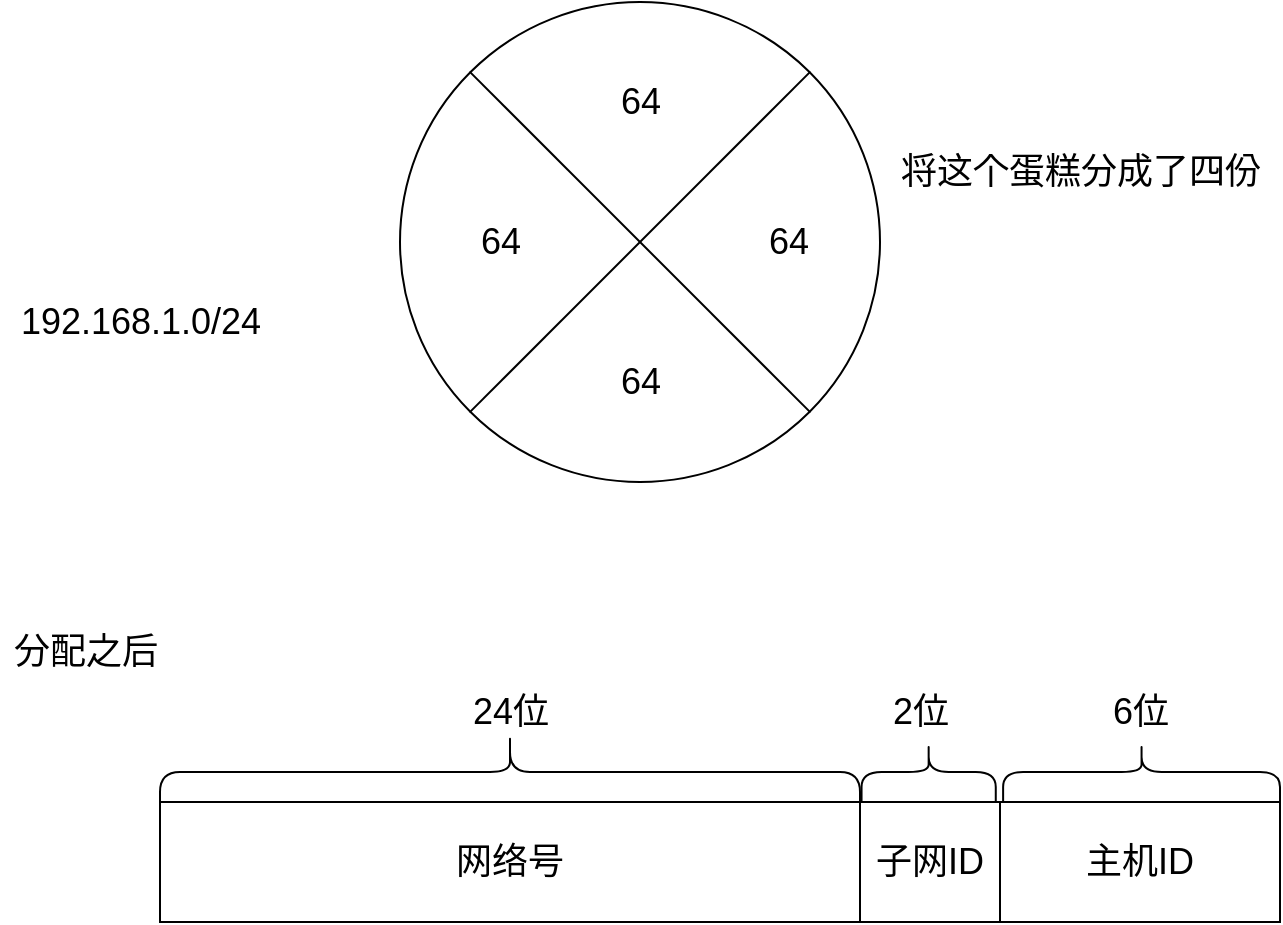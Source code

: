<mxfile version="16.5.6" type="github" pages="2">
  <diagram id="9mL1Zicij2lJZXw4e6x_" name="子网寻址的蛋糕">
    <mxGraphModel dx="1038" dy="663" grid="1" gridSize="10" guides="1" tooltips="1" connect="1" arrows="1" fold="1" page="1" pageScale="1" pageWidth="827" pageHeight="1169" math="0" shadow="0">
      <root>
        <mxCell id="0" />
        <mxCell id="1" parent="0" />
        <mxCell id="2ii_tWx-OJRVt3j7pt6B-2" value="" style="shape=sumEllipse;perimeter=ellipsePerimeter;whiteSpace=wrap;html=1;backgroundOutline=1;" parent="1" vertex="1">
          <mxGeometry x="220" y="220" width="240" height="240" as="geometry" />
        </mxCell>
        <mxCell id="2ii_tWx-OJRVt3j7pt6B-3" value="&lt;font style=&quot;font-size: 18px&quot;&gt;192.168.1.0/24&lt;/font&gt;" style="text;html=1;align=center;verticalAlign=middle;resizable=0;points=[];autosize=1;strokeColor=none;fillColor=none;" parent="1" vertex="1">
          <mxGeometry x="20" y="370" width="140" height="20" as="geometry" />
        </mxCell>
        <mxCell id="2ii_tWx-OJRVt3j7pt6B-4" value="将这个蛋糕分成了四份" style="text;html=1;align=center;verticalAlign=middle;resizable=0;points=[];autosize=1;strokeColor=none;fillColor=none;fontSize=18;" parent="1" vertex="1">
          <mxGeometry x="460" y="290" width="200" height="30" as="geometry" />
        </mxCell>
        <mxCell id="NyI5vvPhDOnWwSGO1tNv-1" value="&lt;font style=&quot;font-size: 18px&quot;&gt;64&lt;/font&gt;" style="text;html=1;align=center;verticalAlign=middle;resizable=0;points=[];autosize=1;strokeColor=none;fillColor=none;" vertex="1" parent="1">
          <mxGeometry x="320" y="260" width="40" height="20" as="geometry" />
        </mxCell>
        <mxCell id="NyI5vvPhDOnWwSGO1tNv-2" value="&lt;font style=&quot;font-size: 18px&quot;&gt;64&lt;/font&gt;" style="text;html=1;align=center;verticalAlign=middle;resizable=0;points=[];autosize=1;strokeColor=none;fillColor=none;" vertex="1" parent="1">
          <mxGeometry x="250" y="330" width="40" height="20" as="geometry" />
        </mxCell>
        <mxCell id="NyI5vvPhDOnWwSGO1tNv-5" value="&lt;font style=&quot;font-size: 18px&quot;&gt;64&lt;/font&gt;" style="text;html=1;align=center;verticalAlign=middle;resizable=0;points=[];autosize=1;strokeColor=none;fillColor=none;" vertex="1" parent="1">
          <mxGeometry x="394" y="330" width="40" height="20" as="geometry" />
        </mxCell>
        <mxCell id="NyI5vvPhDOnWwSGO1tNv-6" value="&lt;font style=&quot;font-size: 18px&quot;&gt;64&lt;/font&gt;" style="text;html=1;align=center;verticalAlign=middle;resizable=0;points=[];autosize=1;strokeColor=none;fillColor=none;" vertex="1" parent="1">
          <mxGeometry x="320" y="400" width="40" height="20" as="geometry" />
        </mxCell>
        <mxCell id="NyI5vvPhDOnWwSGO1tNv-7" value="网络号" style="whiteSpace=wrap;html=1;fontSize=18;" vertex="1" parent="1">
          <mxGeometry x="100" y="620" width="350" height="60" as="geometry" />
        </mxCell>
        <mxCell id="NyI5vvPhDOnWwSGO1tNv-8" value="子网ID" style="whiteSpace=wrap;html=1;fontSize=18;" vertex="1" parent="1">
          <mxGeometry x="450" y="620" width="70" height="60" as="geometry" />
        </mxCell>
        <mxCell id="NyI5vvPhDOnWwSGO1tNv-9" value="主机ID" style="whiteSpace=wrap;html=1;fontSize=18;" vertex="1" parent="1">
          <mxGeometry x="520" y="620" width="140" height="60" as="geometry" />
        </mxCell>
        <mxCell id="NyI5vvPhDOnWwSGO1tNv-10" value="" style="shape=curlyBracket;whiteSpace=wrap;html=1;rounded=1;fontSize=18;rotation=90;size=0.5;" vertex="1" parent="1">
          <mxGeometry x="255" y="430" width="40" height="350" as="geometry" />
        </mxCell>
        <mxCell id="NyI5vvPhDOnWwSGO1tNv-11" value="" style="shape=curlyBracket;whiteSpace=wrap;html=1;rounded=1;fontSize=18;rotation=90;size=0.5;" vertex="1" parent="1">
          <mxGeometry x="575.78" y="535.78" width="30" height="138.44" as="geometry" />
        </mxCell>
        <mxCell id="NyI5vvPhDOnWwSGO1tNv-12" value="" style="shape=curlyBracket;whiteSpace=wrap;html=1;rounded=1;fontSize=18;rotation=90;size=0.5;" vertex="1" parent="1">
          <mxGeometry x="469.33" y="571.44" width="30" height="67.11" as="geometry" />
        </mxCell>
        <mxCell id="NyI5vvPhDOnWwSGO1tNv-13" value="2位" style="text;html=1;align=center;verticalAlign=middle;resizable=0;points=[];autosize=1;strokeColor=none;fillColor=none;fontSize=18;" vertex="1" parent="1">
          <mxGeometry x="460" y="560" width="40" height="30" as="geometry" />
        </mxCell>
        <mxCell id="NyI5vvPhDOnWwSGO1tNv-14" value="6位" style="text;html=1;align=center;verticalAlign=middle;resizable=0;points=[];autosize=1;strokeColor=none;fillColor=none;fontSize=18;" vertex="1" parent="1">
          <mxGeometry x="570" y="560" width="40" height="30" as="geometry" />
        </mxCell>
        <mxCell id="NyI5vvPhDOnWwSGO1tNv-15" value="24位" style="text;html=1;align=center;verticalAlign=middle;resizable=0;points=[];autosize=1;strokeColor=none;fillColor=none;fontSize=18;" vertex="1" parent="1">
          <mxGeometry x="250" y="560" width="50" height="30" as="geometry" />
        </mxCell>
        <mxCell id="NyI5vvPhDOnWwSGO1tNv-16" value="分配之后&amp;nbsp;" style="text;html=1;align=center;verticalAlign=middle;resizable=0;points=[];autosize=1;strokeColor=none;fillColor=none;fontSize=18;" vertex="1" parent="1">
          <mxGeometry x="20" y="530" width="90" height="30" as="geometry" />
        </mxCell>
      </root>
    </mxGraphModel>
  </diagram>
  <diagram id="5wukIEKgH5glBoSCeBXc" name="VLSM">
    <mxGraphModel dx="1483" dy="947" grid="1" gridSize="10" guides="1" tooltips="1" connect="1" arrows="1" fold="1" page="1" pageScale="1" pageWidth="827" pageHeight="1169" math="0" shadow="0">
      <root>
        <mxCell id="gBg3fA1Sxgt2u8SXo8lK-0" />
        <mxCell id="gBg3fA1Sxgt2u8SXo8lK-1" parent="gBg3fA1Sxgt2u8SXo8lK-0" />
        <mxCell id="gBg3fA1Sxgt2u8SXo8lK-6" value="" style="ellipse;whiteSpace=wrap;html=1;aspect=fixed;fontSize=18;" vertex="1" parent="gBg3fA1Sxgt2u8SXo8lK-1">
          <mxGeometry x="220" y="300" width="250" height="250" as="geometry" />
        </mxCell>
        <mxCell id="gBg3fA1Sxgt2u8SXo8lK-7" value="" style="endArrow=none;html=1;rounded=0;fontSize=18;exitX=0.5;exitY=1;exitDx=0;exitDy=0;entryX=0.5;entryY=0;entryDx=0;entryDy=0;" edge="1" parent="gBg3fA1Sxgt2u8SXo8lK-1" source="gBg3fA1Sxgt2u8SXo8lK-6" target="gBg3fA1Sxgt2u8SXo8lK-6">
          <mxGeometry width="50" height="50" relative="1" as="geometry">
            <mxPoint x="320" y="480" as="sourcePoint" />
            <mxPoint x="370" y="430" as="targetPoint" />
          </mxGeometry>
        </mxCell>
        <mxCell id="gBg3fA1Sxgt2u8SXo8lK-8" value="" style="endArrow=none;html=1;rounded=0;fontSize=18;exitX=0;exitY=1;exitDx=0;exitDy=0;" edge="1" parent="gBg3fA1Sxgt2u8SXo8lK-1" source="gBg3fA1Sxgt2u8SXo8lK-6">
          <mxGeometry width="50" height="50" relative="1" as="geometry">
            <mxPoint x="80" y="580" as="sourcePoint" />
            <mxPoint x="345" y="425" as="targetPoint" />
          </mxGeometry>
        </mxCell>
        <mxCell id="gBg3fA1Sxgt2u8SXo8lK-9" value="" style="endArrow=none;html=1;rounded=0;fontSize=18;exitX=1;exitY=0.5;exitDx=0;exitDy=0;entryX=0;entryY=0.5;entryDx=0;entryDy=0;" edge="1" parent="gBg3fA1Sxgt2u8SXo8lK-1" source="gBg3fA1Sxgt2u8SXo8lK-6" target="gBg3fA1Sxgt2u8SXo8lK-6">
          <mxGeometry width="50" height="50" relative="1" as="geometry">
            <mxPoint x="230" y="720" as="sourcePoint" />
            <mxPoint x="280" y="670" as="targetPoint" />
          </mxGeometry>
        </mxCell>
        <mxCell id="gBg3fA1Sxgt2u8SXo8lK-10" value="这样蛋糕的大小就不规整了" style="text;html=1;align=center;verticalAlign=middle;resizable=0;points=[];autosize=1;strokeColor=none;fillColor=none;fontSize=18;" vertex="1" parent="gBg3fA1Sxgt2u8SXo8lK-1">
          <mxGeometry x="510" y="390" width="230" height="30" as="geometry" />
        </mxCell>
        <mxCell id="jTl8EaUs9axaAr44W0zd-21" value="" style="endArrow=none;html=1;rounded=0;fontSize=18;exitX=0;exitY=0;exitDx=0;exitDy=0;" edge="1" parent="gBg3fA1Sxgt2u8SXo8lK-1" source="gBg3fA1Sxgt2u8SXo8lK-6">
          <mxGeometry width="50" height="50" relative="1" as="geometry">
            <mxPoint x="560" y="580" as="sourcePoint" />
            <mxPoint x="345" y="425" as="targetPoint" />
          </mxGeometry>
        </mxCell>
        <mxCell id="jTl8EaUs9axaAr44W0zd-33" value="主机ID" style="whiteSpace=wrap;html=1;fontSize=18;" vertex="1" parent="gBg3fA1Sxgt2u8SXo8lK-1">
          <mxGeometry x="1200" y="1000.72" width="120" height="60" as="geometry" />
        </mxCell>
        <mxCell id="jTl8EaUs9axaAr44W0zd-35" value="" style="shape=curlyBracket;whiteSpace=wrap;html=1;rounded=1;fontSize=18;rotation=90;size=0.5;" vertex="1" parent="gBg3fA1Sxgt2u8SXo8lK-1">
          <mxGeometry x="1242.51" y="926.78" width="33.55" height="121.44" as="geometry" />
        </mxCell>
      </root>
    </mxGraphModel>
  </diagram>
</mxfile>
